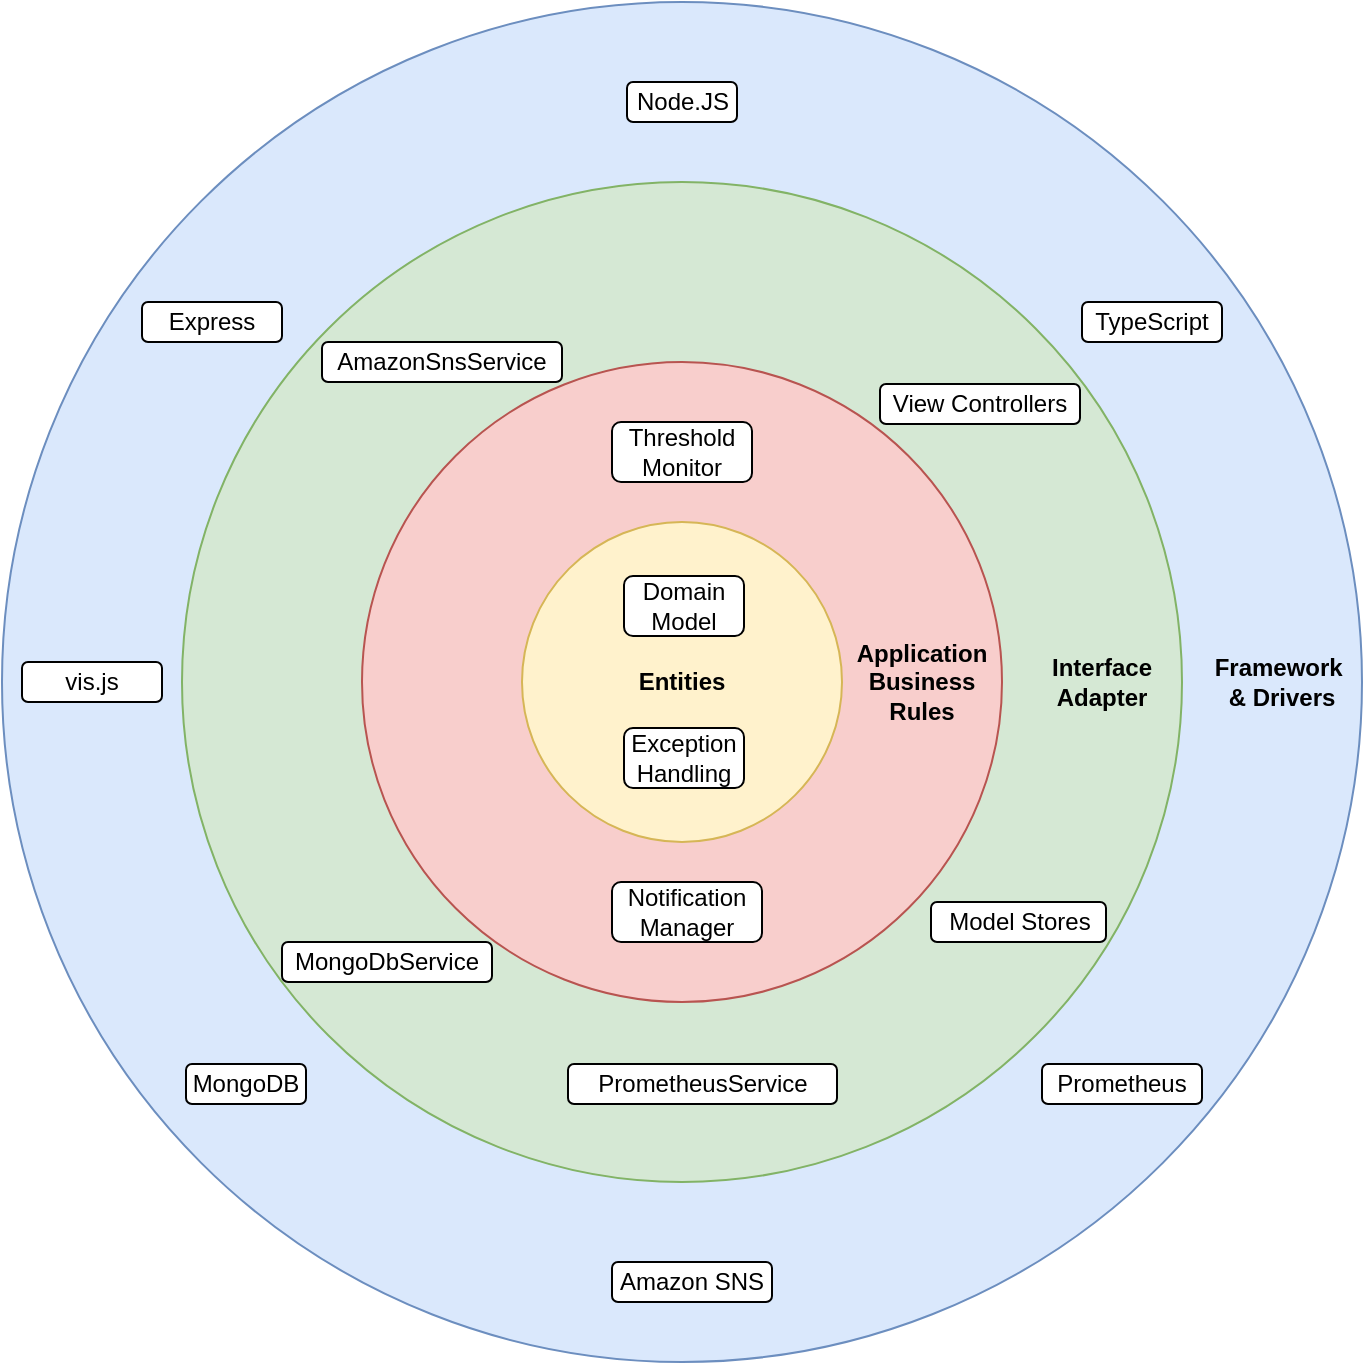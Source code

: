 <mxfile version="18.1.3" type="device"><diagram id="J7SJuvXmUDCpgD-EOsej" name="Page-1"><mxGraphModel dx="1422" dy="800" grid="1" gridSize="10" guides="1" tooltips="1" connect="1" arrows="1" fold="1" page="1" pageScale="1" pageWidth="850" pageHeight="1100" math="0" shadow="0"><root><mxCell id="0"/><mxCell id="1" parent="0"/><mxCell id="DH744E-QInVpVE7m2hf_-7" value="" style="ellipse;whiteSpace=wrap;html=1;aspect=fixed;fillColor=#dae8fc;strokeColor=#6c8ebf;" parent="1" vertex="1"><mxGeometry x="80" y="380" width="680" height="680" as="geometry"/></mxCell><mxCell id="DH744E-QInVpVE7m2hf_-6" value="" style="ellipse;whiteSpace=wrap;html=1;aspect=fixed;fillColor=#d5e8d4;strokeColor=#82b366;" parent="1" vertex="1"><mxGeometry x="170" y="470" width="500" height="500" as="geometry"/></mxCell><mxCell id="DH744E-QInVpVE7m2hf_-5" value="" style="ellipse;whiteSpace=wrap;html=1;aspect=fixed;fillColor=#f8cecc;strokeColor=#b85450;" parent="1" vertex="1"><mxGeometry x="260" y="560" width="320" height="320" as="geometry"/></mxCell><mxCell id="DH744E-QInVpVE7m2hf_-4" value="" style="ellipse;whiteSpace=wrap;html=1;aspect=fixed;labelBackgroundColor=none;fillColor=#fff2cc;strokeColor=#d6b656;" parent="1" vertex="1"><mxGeometry x="340" y="640" width="160" height="160" as="geometry"/></mxCell><mxCell id="_9GvtzLEMhLRBYuVsWSU-1" value="MongoDB" style="rounded=1;whiteSpace=wrap;html=1;" parent="1" vertex="1"><mxGeometry x="172" y="911" width="60" height="20" as="geometry"/></mxCell><mxCell id="_9GvtzLEMhLRBYuVsWSU-2" value="Prometheus" style="rounded=1;whiteSpace=wrap;html=1;" parent="1" vertex="1"><mxGeometry x="600" y="911" width="80" height="20" as="geometry"/></mxCell><mxCell id="_9GvtzLEMhLRBYuVsWSU-3" value="Framework&amp;nbsp; &amp;amp; Drivers" style="text;html=1;strokeColor=none;fillColor=none;align=center;verticalAlign=middle;whiteSpace=wrap;rounded=0;fontStyle=1" parent="1" vertex="1"><mxGeometry x="690" y="705" width="60" height="30" as="geometry"/></mxCell><mxCell id="_9GvtzLEMhLRBYuVsWSU-4" value="Node.JS" style="rounded=1;whiteSpace=wrap;html=1;" parent="1" vertex="1"><mxGeometry x="392.5" y="420" width="55" height="20" as="geometry"/></mxCell><mxCell id="_9GvtzLEMhLRBYuVsWSU-6" value="Entities" style="text;html=1;strokeColor=none;fillColor=none;align=center;verticalAlign=middle;whiteSpace=wrap;rounded=0;fontStyle=1" parent="1" vertex="1"><mxGeometry x="390" y="705" width="60" height="30" as="geometry"/></mxCell><mxCell id="_9GvtzLEMhLRBYuVsWSU-11" value="Application Business Rules" style="text;html=1;strokeColor=none;fillColor=none;align=center;verticalAlign=middle;whiteSpace=wrap;rounded=1;fontStyle=1" parent="1" vertex="1"><mxGeometry x="510" y="705" width="60" height="30" as="geometry"/></mxCell><mxCell id="_9GvtzLEMhLRBYuVsWSU-13" value="Interface Adapter" style="text;html=1;strokeColor=none;fillColor=none;align=center;verticalAlign=middle;whiteSpace=wrap;rounded=0;fontStyle=1" parent="1" vertex="1"><mxGeometry x="600" y="705" width="60" height="30" as="geometry"/></mxCell><mxCell id="_9GvtzLEMhLRBYuVsWSU-14" value="PrometheusService" style="rounded=1;whiteSpace=wrap;html=1;" parent="1" vertex="1"><mxGeometry x="363" y="911" width="134.5" height="20" as="geometry"/></mxCell><mxCell id="_9GvtzLEMhLRBYuVsWSU-15" value="MongoDbService" style="rounded=1;whiteSpace=wrap;html=1;" parent="1" vertex="1"><mxGeometry x="220" y="850" width="105" height="20" as="geometry"/></mxCell><mxCell id="_9GvtzLEMhLRBYuVsWSU-16" value="View Controllers" style="rounded=1;whiteSpace=wrap;html=1;gradientColor=none;" parent="1" vertex="1"><mxGeometry x="519" y="571" width="100" height="20" as="geometry"/></mxCell><mxCell id="_9GvtzLEMhLRBYuVsWSU-17" value="Threshold Monitor" style="rounded=1;whiteSpace=wrap;html=1;" parent="1" vertex="1"><mxGeometry x="385" y="590" width="70" height="30" as="geometry"/></mxCell><mxCell id="DH744E-QInVpVE7m2hf_-8" value="Domain Model" style="text;html=1;align=center;verticalAlign=middle;whiteSpace=wrap;rounded=1;fillColor=default;strokeColor=default;" parent="1" vertex="1"><mxGeometry x="391" y="667" width="60" height="30" as="geometry"/></mxCell><mxCell id="DH744E-QInVpVE7m2hf_-10" value="Exception Handling" style="text;html=1;strokeColor=default;fillColor=default;align=center;verticalAlign=middle;whiteSpace=wrap;rounded=1;" parent="1" vertex="1"><mxGeometry x="391" y="743" width="60" height="30" as="geometry"/></mxCell><mxCell id="DH744E-QInVpVE7m2hf_-11" value="Notification Manager" style="text;html=1;strokeColor=default;fillColor=default;align=center;verticalAlign=middle;whiteSpace=wrap;rounded=1;" parent="1" vertex="1"><mxGeometry x="385" y="820" width="75" height="30" as="geometry"/></mxCell><mxCell id="DH744E-QInVpVE7m2hf_-13" value="TypeScript" style="rounded=1;whiteSpace=wrap;html=1;" parent="1" vertex="1"><mxGeometry x="620" y="530" width="70" height="20" as="geometry"/></mxCell><mxCell id="DH744E-QInVpVE7m2hf_-14" value="Express" style="rounded=1;whiteSpace=wrap;html=1;" parent="1" vertex="1"><mxGeometry x="150" y="530" width="70" height="20" as="geometry"/></mxCell><mxCell id="1LGSD079j5nWtYzWwAAj-1" value="Model Stores" style="rounded=1;whiteSpace=wrap;html=1;" parent="1" vertex="1"><mxGeometry x="544.5" y="830" width="87.5" height="20" as="geometry"/></mxCell><mxCell id="rF55l8i3X7AmZAxLDo0X-1" value="Amazon SNS" style="rounded=1;whiteSpace=wrap;html=1;" parent="1" vertex="1"><mxGeometry x="385" y="1010" width="80" height="20" as="geometry"/></mxCell><mxCell id="rF55l8i3X7AmZAxLDo0X-2" value="&lt;div&gt;AmazonSnsService&lt;/div&gt;" style="rounded=1;whiteSpace=wrap;html=1;" parent="1" vertex="1"><mxGeometry x="240" y="550" width="120" height="20" as="geometry"/></mxCell><mxCell id="mviThPnm0FjMgj-DTani-1" value="vis.js" style="rounded=1;whiteSpace=wrap;html=1;" parent="1" vertex="1"><mxGeometry x="90" y="710" width="70" height="20" as="geometry"/></mxCell></root></mxGraphModel></diagram></mxfile>
